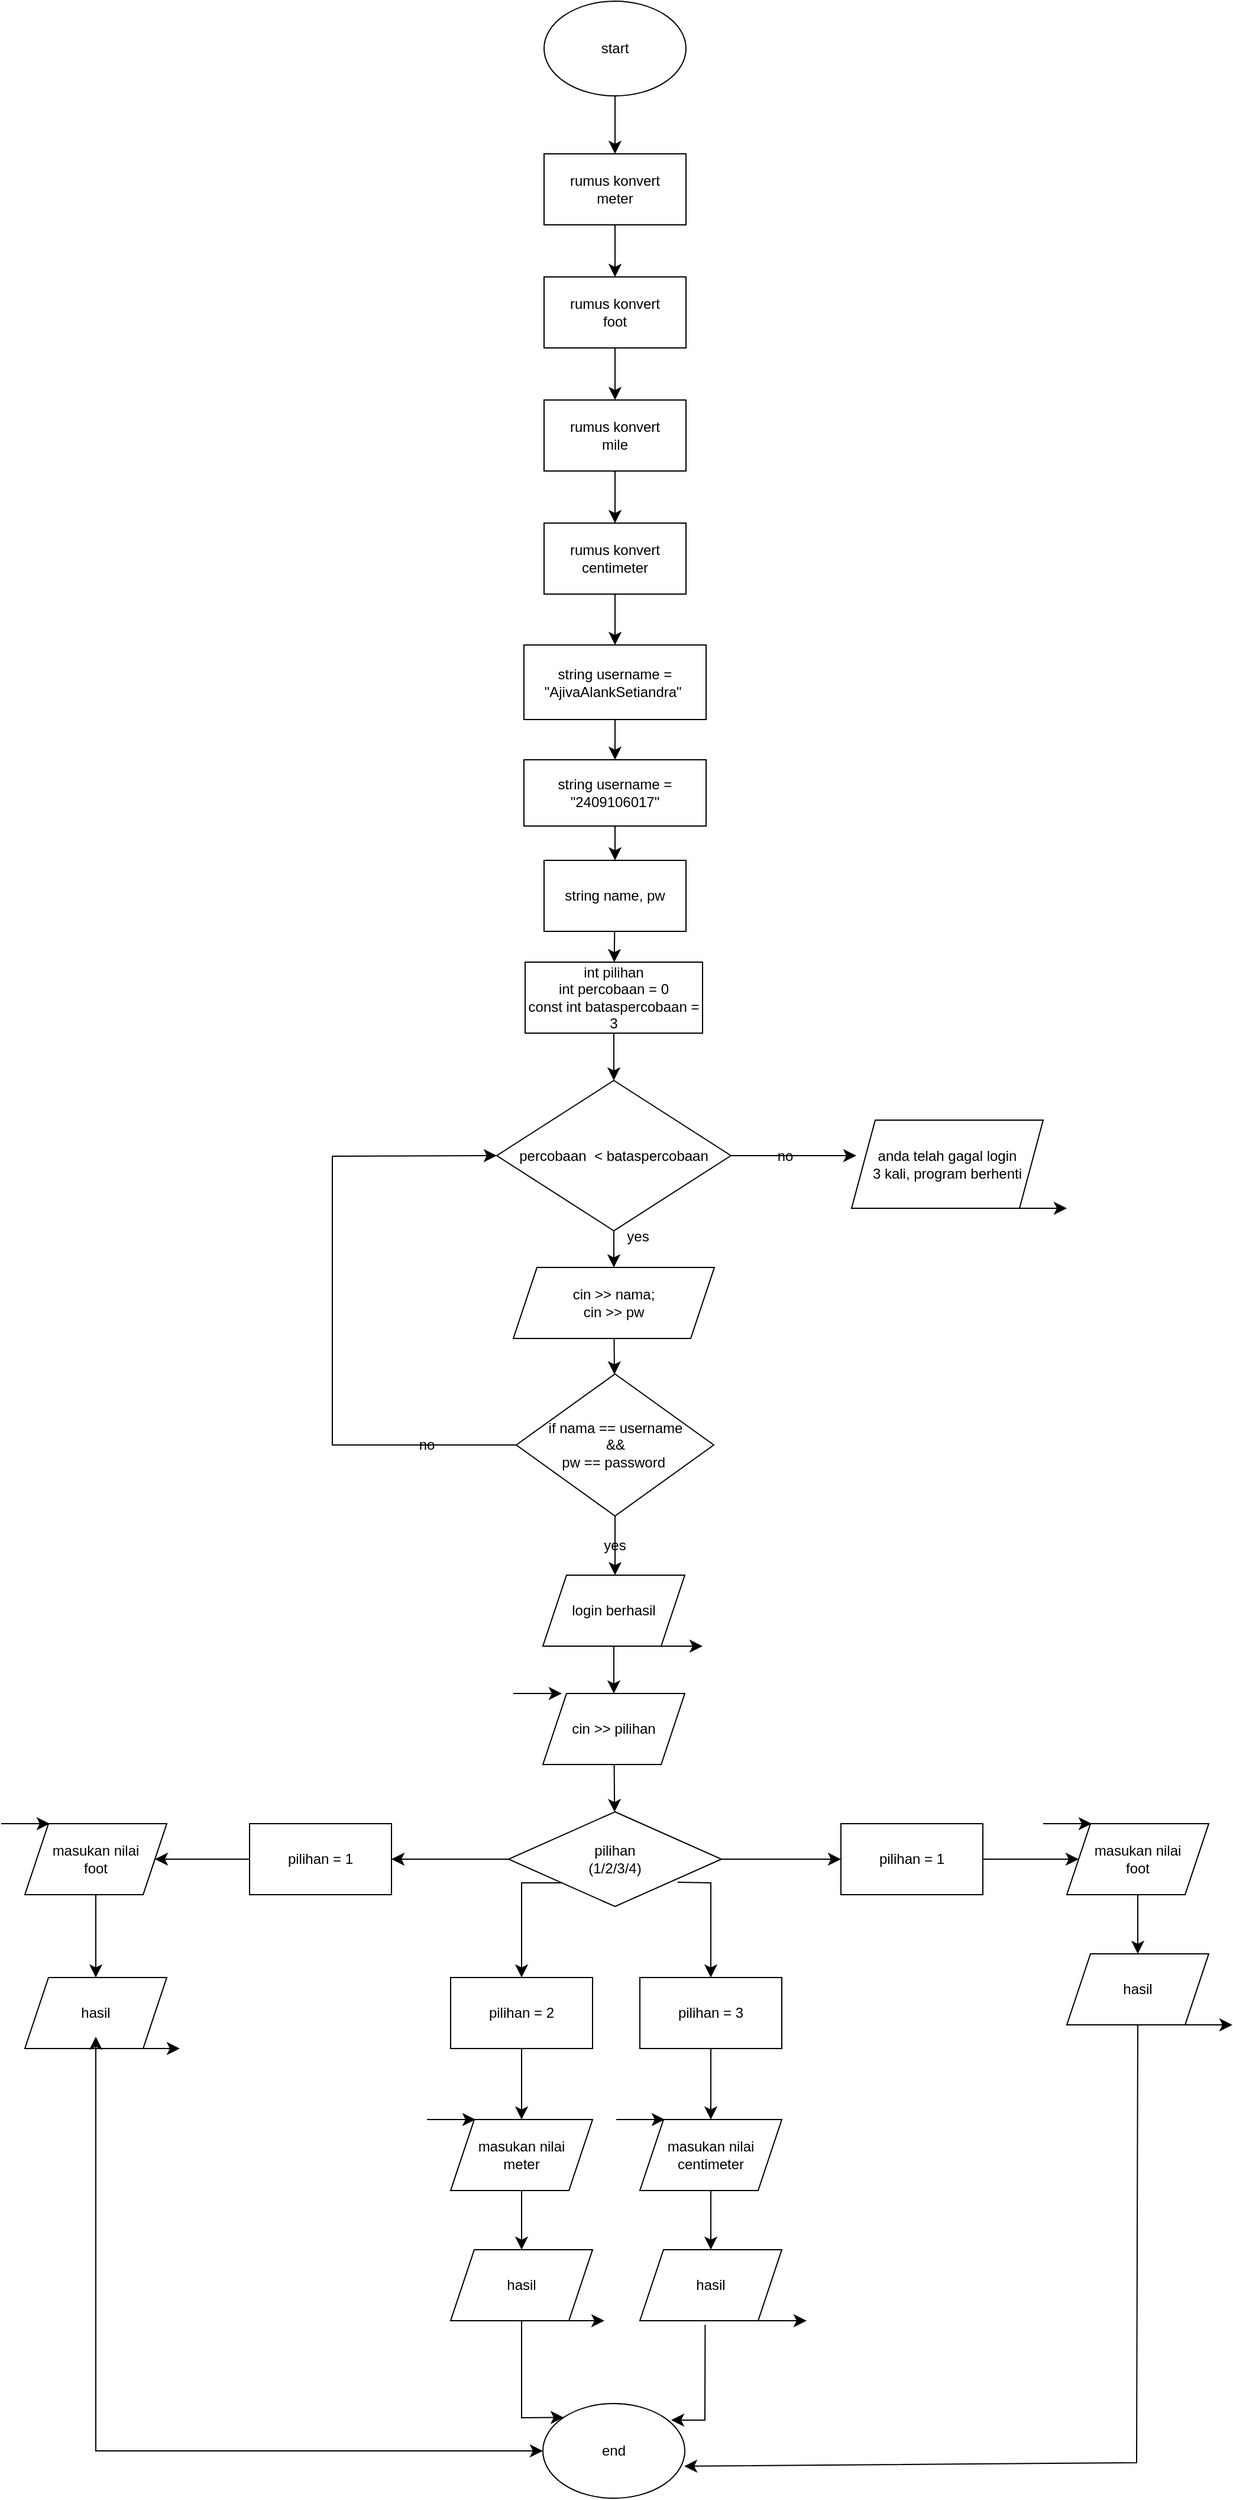 <mxfile version="26.1.0">
  <diagram id="DZQKMb358LWyOsux6AOm" name="Page-1">
    <mxGraphModel dx="1737" dy="753" grid="0" gridSize="10" guides="1" tooltips="1" connect="1" arrows="1" fold="1" page="0" pageScale="1" pageWidth="850" pageHeight="1100" math="0" shadow="0">
      <root>
        <mxCell id="0" />
        <mxCell id="1" parent="0" />
        <mxCell id="aEx_0A4JMDG5HL9hJ4v2-8" value="" style="edgeStyle=none;curved=1;rounded=0;orthogonalLoop=1;jettySize=auto;html=1;fontSize=12;startSize=8;endSize=8;" edge="1" parent="1" source="aEx_0A4JMDG5HL9hJ4v2-1" target="aEx_0A4JMDG5HL9hJ4v2-3">
          <mxGeometry relative="1" as="geometry" />
        </mxCell>
        <mxCell id="aEx_0A4JMDG5HL9hJ4v2-1" value="start" style="ellipse;whiteSpace=wrap;html=1;" vertex="1" parent="1">
          <mxGeometry x="139" y="140" width="120" height="80" as="geometry" />
        </mxCell>
        <mxCell id="aEx_0A4JMDG5HL9hJ4v2-15" value="" style="edgeStyle=none;curved=1;rounded=0;orthogonalLoop=1;jettySize=auto;html=1;fontSize=12;startSize=8;endSize=8;" edge="1" parent="1" source="aEx_0A4JMDG5HL9hJ4v2-2" target="aEx_0A4JMDG5HL9hJ4v2-13">
          <mxGeometry relative="1" as="geometry" />
        </mxCell>
        <mxCell id="aEx_0A4JMDG5HL9hJ4v2-2" value="rumus konvert&lt;div&gt;centimeter&lt;/div&gt;" style="rounded=0;whiteSpace=wrap;html=1;" vertex="1" parent="1">
          <mxGeometry x="139" y="581" width="120" height="60" as="geometry" />
        </mxCell>
        <mxCell id="aEx_0A4JMDG5HL9hJ4v2-10" value="" style="edgeStyle=none;curved=1;rounded=0;orthogonalLoop=1;jettySize=auto;html=1;fontSize=12;startSize=8;endSize=8;" edge="1" parent="1" source="aEx_0A4JMDG5HL9hJ4v2-3" target="aEx_0A4JMDG5HL9hJ4v2-4">
          <mxGeometry relative="1" as="geometry" />
        </mxCell>
        <mxCell id="aEx_0A4JMDG5HL9hJ4v2-3" value="rumus konvert&lt;div&gt;meter&lt;/div&gt;" style="rounded=0;whiteSpace=wrap;html=1;" vertex="1" parent="1">
          <mxGeometry x="139" y="269" width="120" height="60" as="geometry" />
        </mxCell>
        <mxCell id="aEx_0A4JMDG5HL9hJ4v2-11" value="" style="edgeStyle=none;curved=1;rounded=0;orthogonalLoop=1;jettySize=auto;html=1;fontSize=12;startSize=8;endSize=8;" edge="1" parent="1" source="aEx_0A4JMDG5HL9hJ4v2-4" target="aEx_0A4JMDG5HL9hJ4v2-5">
          <mxGeometry relative="1" as="geometry" />
        </mxCell>
        <mxCell id="aEx_0A4JMDG5HL9hJ4v2-4" value="rumus konvert&lt;div&gt;foot&lt;/div&gt;" style="rounded=0;whiteSpace=wrap;html=1;" vertex="1" parent="1">
          <mxGeometry x="139" y="373" width="120" height="60" as="geometry" />
        </mxCell>
        <mxCell id="aEx_0A4JMDG5HL9hJ4v2-12" value="" style="edgeStyle=none;curved=1;rounded=0;orthogonalLoop=1;jettySize=auto;html=1;fontSize=12;startSize=8;endSize=8;" edge="1" parent="1" source="aEx_0A4JMDG5HL9hJ4v2-5" target="aEx_0A4JMDG5HL9hJ4v2-2">
          <mxGeometry relative="1" as="geometry" />
        </mxCell>
        <mxCell id="aEx_0A4JMDG5HL9hJ4v2-5" value="rumus konvert&lt;div&gt;mile&lt;/div&gt;" style="rounded=0;whiteSpace=wrap;html=1;" vertex="1" parent="1">
          <mxGeometry x="139" y="477" width="120" height="60" as="geometry" />
        </mxCell>
        <mxCell id="aEx_0A4JMDG5HL9hJ4v2-16" value="" style="edgeStyle=none;curved=1;rounded=0;orthogonalLoop=1;jettySize=auto;html=1;fontSize=12;startSize=8;endSize=8;" edge="1" parent="1" source="aEx_0A4JMDG5HL9hJ4v2-13" target="aEx_0A4JMDG5HL9hJ4v2-14">
          <mxGeometry relative="1" as="geometry" />
        </mxCell>
        <mxCell id="aEx_0A4JMDG5HL9hJ4v2-13" value="string username =&lt;div&gt;&quot;AjivaAlankSetiandra&quot;&amp;nbsp;&lt;/div&gt;" style="rounded=0;whiteSpace=wrap;html=1;" vertex="1" parent="1">
          <mxGeometry x="122" y="684" width="154" height="63" as="geometry" />
        </mxCell>
        <mxCell id="aEx_0A4JMDG5HL9hJ4v2-14" value="string username =&lt;div&gt;&quot;2409106017&quot;&lt;/div&gt;" style="rounded=0;whiteSpace=wrap;html=1;" vertex="1" parent="1">
          <mxGeometry x="122" y="781" width="154" height="56" as="geometry" />
        </mxCell>
        <mxCell id="aEx_0A4JMDG5HL9hJ4v2-47" value="" style="edgeStyle=none;curved=1;rounded=0;orthogonalLoop=1;jettySize=auto;html=1;fontSize=12;startSize=8;endSize=8;" edge="1" parent="1" source="aEx_0A4JMDG5HL9hJ4v2-17">
          <mxGeometry relative="1" as="geometry">
            <mxPoint x="199" y="1470" as="targetPoint" />
          </mxGeometry>
        </mxCell>
        <mxCell id="aEx_0A4JMDG5HL9hJ4v2-17" value="if nama == username&lt;div&gt;&amp;amp;&amp;amp;&lt;/div&gt;&lt;div&gt;pw == password&amp;nbsp;&lt;/div&gt;" style="rhombus;whiteSpace=wrap;html=1;" vertex="1" parent="1">
          <mxGeometry x="115.5" y="1300" width="167" height="120" as="geometry" />
        </mxCell>
        <mxCell id="aEx_0A4JMDG5HL9hJ4v2-18" style="edgeStyle=none;curved=1;rounded=0;orthogonalLoop=1;jettySize=auto;html=1;exitX=0.5;exitY=1;exitDx=0;exitDy=0;fontSize=12;startSize=8;endSize=8;" edge="1" parent="1" source="aEx_0A4JMDG5HL9hJ4v2-13" target="aEx_0A4JMDG5HL9hJ4v2-13">
          <mxGeometry relative="1" as="geometry" />
        </mxCell>
        <mxCell id="aEx_0A4JMDG5HL9hJ4v2-22" value="" style="edgeStyle=none;curved=1;rounded=0;orthogonalLoop=1;jettySize=auto;html=1;fontSize=12;startSize=8;endSize=8;" edge="1" parent="1" source="aEx_0A4JMDG5HL9hJ4v2-19" target="aEx_0A4JMDG5HL9hJ4v2-20">
          <mxGeometry relative="1" as="geometry" />
        </mxCell>
        <mxCell id="aEx_0A4JMDG5HL9hJ4v2-19" value="string name, pw" style="rounded=0;whiteSpace=wrap;html=1;" vertex="1" parent="1">
          <mxGeometry x="139" y="866" width="120" height="60" as="geometry" />
        </mxCell>
        <mxCell id="aEx_0A4JMDG5HL9hJ4v2-27" value="" style="edgeStyle=none;curved=1;rounded=0;orthogonalLoop=1;jettySize=auto;html=1;fontSize=12;startSize=8;endSize=8;" edge="1" parent="1" source="aEx_0A4JMDG5HL9hJ4v2-20" target="aEx_0A4JMDG5HL9hJ4v2-26">
          <mxGeometry relative="1" as="geometry" />
        </mxCell>
        <mxCell id="aEx_0A4JMDG5HL9hJ4v2-20" value="int pilihan&lt;div&gt;int percobaan = 0&lt;/div&gt;&lt;div&gt;const int bataspercobaan = 3&lt;/div&gt;" style="rounded=0;whiteSpace=wrap;html=1;" vertex="1" parent="1">
          <mxGeometry x="123" y="952" width="150" height="60" as="geometry" />
        </mxCell>
        <mxCell id="aEx_0A4JMDG5HL9hJ4v2-25" value="" style="endArrow=classic;html=1;rounded=0;fontSize=12;startSize=8;endSize=8;curved=1;exitX=0.5;exitY=1;exitDx=0;exitDy=0;entryX=0.5;entryY=0;entryDx=0;entryDy=0;" edge="1" parent="1" source="aEx_0A4JMDG5HL9hJ4v2-14" target="aEx_0A4JMDG5HL9hJ4v2-19">
          <mxGeometry width="50" height="50" relative="1" as="geometry">
            <mxPoint x="61" y="922" as="sourcePoint" />
            <mxPoint x="111" y="872" as="targetPoint" />
          </mxGeometry>
        </mxCell>
        <mxCell id="aEx_0A4JMDG5HL9hJ4v2-36" value="" style="edgeStyle=none;curved=1;rounded=0;orthogonalLoop=1;jettySize=auto;html=1;fontSize=12;startSize=8;endSize=8;" edge="1" parent="1" source="aEx_0A4JMDG5HL9hJ4v2-26">
          <mxGeometry relative="1" as="geometry">
            <mxPoint x="403" y="1115.5" as="targetPoint" />
          </mxGeometry>
        </mxCell>
        <mxCell id="aEx_0A4JMDG5HL9hJ4v2-44" value="" style="edgeStyle=none;curved=1;rounded=0;orthogonalLoop=1;jettySize=auto;html=1;fontSize=12;startSize=8;endSize=8;" edge="1" parent="1" source="aEx_0A4JMDG5HL9hJ4v2-26" target="aEx_0A4JMDG5HL9hJ4v2-43">
          <mxGeometry relative="1" as="geometry" />
        </mxCell>
        <mxCell id="aEx_0A4JMDG5HL9hJ4v2-26" value="percobaan&amp;nbsp; &amp;lt; bataspercobaan" style="rhombus;whiteSpace=wrap;html=1;" vertex="1" parent="1">
          <mxGeometry x="99" y="1052" width="198" height="127" as="geometry" />
        </mxCell>
        <mxCell id="aEx_0A4JMDG5HL9hJ4v2-30" value="yes" style="text;html=1;align=center;verticalAlign=middle;whiteSpace=wrap;rounded=0;" vertex="1" parent="1">
          <mxGeometry x="190" y="1179" width="57" height="10" as="geometry" />
        </mxCell>
        <mxCell id="aEx_0A4JMDG5HL9hJ4v2-37" value="anda telah gagal login&lt;div&gt;3 kali, program berhenti&lt;/div&gt;" style="shape=parallelogram;perimeter=parallelogramPerimeter;whiteSpace=wrap;html=1;fixedSize=1;" vertex="1" parent="1">
          <mxGeometry x="399" y="1085.5" width="162" height="74.5" as="geometry" />
        </mxCell>
        <mxCell id="aEx_0A4JMDG5HL9hJ4v2-38" value="" style="endArrow=classic;html=1;rounded=0;fontSize=12;startSize=8;endSize=8;curved=1;" edge="1" parent="1">
          <mxGeometry width="50" height="50" relative="1" as="geometry">
            <mxPoint x="540" y="1160" as="sourcePoint" />
            <mxPoint x="581" y="1160" as="targetPoint" />
          </mxGeometry>
        </mxCell>
        <mxCell id="aEx_0A4JMDG5HL9hJ4v2-39" value="no" style="text;html=1;align=center;verticalAlign=middle;whiteSpace=wrap;rounded=0;" vertex="1" parent="1">
          <mxGeometry x="313" y="1100.5" width="60" height="30" as="geometry" />
        </mxCell>
        <mxCell id="aEx_0A4JMDG5HL9hJ4v2-40" value="" style="endArrow=classic;html=1;rounded=0;fontSize=12;startSize=8;endSize=8;curved=0;exitX=0;exitY=0.5;exitDx=0;exitDy=0;entryX=0;entryY=0.5;entryDx=0;entryDy=0;" edge="1" parent="1" source="aEx_0A4JMDG5HL9hJ4v2-17" target="aEx_0A4JMDG5HL9hJ4v2-26">
          <mxGeometry width="50" height="50" relative="1" as="geometry">
            <mxPoint x="106" y="1221" as="sourcePoint" />
            <mxPoint x="156" y="1171" as="targetPoint" />
            <Array as="points">
              <mxPoint x="-40" y="1360" />
              <mxPoint x="-40" y="1116" />
            </Array>
          </mxGeometry>
        </mxCell>
        <mxCell id="aEx_0A4JMDG5HL9hJ4v2-41" value="no" style="text;html=1;align=center;verticalAlign=middle;whiteSpace=wrap;rounded=0;" vertex="1" parent="1">
          <mxGeometry x="10" y="1345" width="60" height="30" as="geometry" />
        </mxCell>
        <mxCell id="aEx_0A4JMDG5HL9hJ4v2-45" value="" style="edgeStyle=none;curved=1;rounded=0;orthogonalLoop=1;jettySize=auto;html=1;fontSize=12;startSize=8;endSize=8;" edge="1" parent="1" source="aEx_0A4JMDG5HL9hJ4v2-43" target="aEx_0A4JMDG5HL9hJ4v2-17">
          <mxGeometry relative="1" as="geometry" />
        </mxCell>
        <mxCell id="aEx_0A4JMDG5HL9hJ4v2-43" value="cin &amp;gt;&amp;gt; nama;&lt;div&gt;cin &amp;gt;&amp;gt; pw&lt;/div&gt;" style="shape=parallelogram;perimeter=parallelogramPerimeter;whiteSpace=wrap;html=1;fixedSize=1;" vertex="1" parent="1">
          <mxGeometry x="113" y="1210" width="170" height="60" as="geometry" />
        </mxCell>
        <mxCell id="aEx_0A4JMDG5HL9hJ4v2-48" value="yes" style="text;html=1;align=center;verticalAlign=middle;whiteSpace=wrap;rounded=0;" vertex="1" parent="1">
          <mxGeometry x="169" y="1430" width="60" height="30" as="geometry" />
        </mxCell>
        <mxCell id="aEx_0A4JMDG5HL9hJ4v2-57" value="" style="edgeStyle=none;curved=1;rounded=0;orthogonalLoop=1;jettySize=auto;html=1;fontSize=12;startSize=8;endSize=8;" edge="1" parent="1" source="aEx_0A4JMDG5HL9hJ4v2-49" target="aEx_0A4JMDG5HL9hJ4v2-56">
          <mxGeometry relative="1" as="geometry" />
        </mxCell>
        <mxCell id="aEx_0A4JMDG5HL9hJ4v2-49" value="login berhasil" style="shape=parallelogram;perimeter=parallelogramPerimeter;whiteSpace=wrap;html=1;fixedSize=1;" vertex="1" parent="1">
          <mxGeometry x="138" y="1470" width="120" height="60" as="geometry" />
        </mxCell>
        <mxCell id="aEx_0A4JMDG5HL9hJ4v2-50" value="" style="endArrow=classic;html=1;rounded=0;fontSize=12;startSize=8;endSize=8;curved=1;" edge="1" parent="1">
          <mxGeometry width="50" height="50" relative="1" as="geometry">
            <mxPoint x="232" y="1530" as="sourcePoint" />
            <mxPoint x="273" y="1530" as="targetPoint" />
          </mxGeometry>
        </mxCell>
        <mxCell id="aEx_0A4JMDG5HL9hJ4v2-62" value="" style="edgeStyle=none;curved=1;rounded=0;orthogonalLoop=1;jettySize=auto;html=1;fontSize=12;startSize=8;endSize=8;" edge="1" parent="1" source="aEx_0A4JMDG5HL9hJ4v2-51" target="aEx_0A4JMDG5HL9hJ4v2-61">
          <mxGeometry relative="1" as="geometry" />
        </mxCell>
        <mxCell id="aEx_0A4JMDG5HL9hJ4v2-86" value="" style="edgeStyle=none;curved=1;rounded=0;orthogonalLoop=1;jettySize=auto;html=1;fontSize=12;startSize=8;endSize=8;" edge="1" parent="1" source="aEx_0A4JMDG5HL9hJ4v2-51" target="aEx_0A4JMDG5HL9hJ4v2-85">
          <mxGeometry relative="1" as="geometry" />
        </mxCell>
        <mxCell id="aEx_0A4JMDG5HL9hJ4v2-51" value="pilihan&lt;div&gt;(1/2/3/4)&lt;/div&gt;" style="rhombus;whiteSpace=wrap;html=1;" vertex="1" parent="1">
          <mxGeometry x="109" y="1670" width="180" height="80" as="geometry" />
        </mxCell>
        <mxCell id="aEx_0A4JMDG5HL9hJ4v2-59" value="" style="edgeStyle=none;curved=1;rounded=0;orthogonalLoop=1;jettySize=auto;html=1;fontSize=12;startSize=8;endSize=8;" edge="1" parent="1" source="aEx_0A4JMDG5HL9hJ4v2-56" target="aEx_0A4JMDG5HL9hJ4v2-51">
          <mxGeometry relative="1" as="geometry" />
        </mxCell>
        <mxCell id="aEx_0A4JMDG5HL9hJ4v2-56" value="cin &amp;gt;&amp;gt; pilihan" style="shape=parallelogram;perimeter=parallelogramPerimeter;whiteSpace=wrap;html=1;fixedSize=1;" vertex="1" parent="1">
          <mxGeometry x="138" y="1570" width="120" height="60" as="geometry" />
        </mxCell>
        <mxCell id="aEx_0A4JMDG5HL9hJ4v2-58" value="" style="endArrow=classic;html=1;rounded=0;fontSize=12;startSize=8;endSize=8;curved=1;" edge="1" parent="1">
          <mxGeometry width="50" height="50" relative="1" as="geometry">
            <mxPoint x="113" y="1570" as="sourcePoint" />
            <mxPoint x="154" y="1570" as="targetPoint" />
          </mxGeometry>
        </mxCell>
        <mxCell id="aEx_0A4JMDG5HL9hJ4v2-65" value="" style="edgeStyle=none;curved=1;rounded=0;orthogonalLoop=1;jettySize=auto;html=1;fontSize=12;startSize=8;endSize=8;" edge="1" parent="1" source="aEx_0A4JMDG5HL9hJ4v2-61" target="aEx_0A4JMDG5HL9hJ4v2-63">
          <mxGeometry relative="1" as="geometry" />
        </mxCell>
        <mxCell id="aEx_0A4JMDG5HL9hJ4v2-61" value="pilihan = 1" style="rounded=0;whiteSpace=wrap;html=1;" vertex="1" parent="1">
          <mxGeometry x="-110" y="1680" width="120" height="60" as="geometry" />
        </mxCell>
        <mxCell id="aEx_0A4JMDG5HL9hJ4v2-67" value="" style="edgeStyle=none;curved=1;rounded=0;orthogonalLoop=1;jettySize=auto;html=1;fontSize=12;startSize=8;endSize=8;" edge="1" parent="1" source="aEx_0A4JMDG5HL9hJ4v2-63" target="aEx_0A4JMDG5HL9hJ4v2-66">
          <mxGeometry relative="1" as="geometry" />
        </mxCell>
        <mxCell id="aEx_0A4JMDG5HL9hJ4v2-63" value="masukan nilai&lt;div&gt;foot&lt;/div&gt;" style="shape=parallelogram;perimeter=parallelogramPerimeter;whiteSpace=wrap;html=1;fixedSize=1;" vertex="1" parent="1">
          <mxGeometry x="-300" y="1680" width="120" height="60" as="geometry" />
        </mxCell>
        <mxCell id="aEx_0A4JMDG5HL9hJ4v2-64" value="" style="endArrow=classic;html=1;rounded=0;fontSize=12;startSize=8;endSize=8;curved=1;" edge="1" parent="1">
          <mxGeometry width="50" height="50" relative="1" as="geometry">
            <mxPoint x="-320" y="1680" as="sourcePoint" />
            <mxPoint x="-279" y="1680" as="targetPoint" />
          </mxGeometry>
        </mxCell>
        <mxCell id="aEx_0A4JMDG5HL9hJ4v2-66" value="hasil" style="shape=parallelogram;perimeter=parallelogramPerimeter;whiteSpace=wrap;html=1;fixedSize=1;" vertex="1" parent="1">
          <mxGeometry x="-300" y="1810" width="120" height="60" as="geometry" />
        </mxCell>
        <mxCell id="aEx_0A4JMDG5HL9hJ4v2-68" value="" style="endArrow=classic;html=1;rounded=0;fontSize=12;startSize=8;endSize=8;curved=1;" edge="1" parent="1">
          <mxGeometry width="50" height="50" relative="1" as="geometry">
            <mxPoint x="-210" y="1870" as="sourcePoint" />
            <mxPoint x="-169" y="1870" as="targetPoint" />
          </mxGeometry>
        </mxCell>
        <mxCell id="aEx_0A4JMDG5HL9hJ4v2-73" value="" style="edgeStyle=none;curved=1;rounded=0;orthogonalLoop=1;jettySize=auto;html=1;fontSize=12;startSize=8;endSize=8;" edge="1" parent="1" source="aEx_0A4JMDG5HL9hJ4v2-69" target="aEx_0A4JMDG5HL9hJ4v2-71">
          <mxGeometry relative="1" as="geometry" />
        </mxCell>
        <mxCell id="aEx_0A4JMDG5HL9hJ4v2-69" value="pilihan = 2" style="rounded=0;whiteSpace=wrap;html=1;" vertex="1" parent="1">
          <mxGeometry x="60" y="1810" width="120" height="60" as="geometry" />
        </mxCell>
        <mxCell id="aEx_0A4JMDG5HL9hJ4v2-70" value="" style="endArrow=classic;html=1;rounded=0;fontSize=12;startSize=8;endSize=8;curved=0;entryX=0.5;entryY=0;entryDx=0;entryDy=0;exitX=0;exitY=1;exitDx=0;exitDy=0;" edge="1" parent="1" source="aEx_0A4JMDG5HL9hJ4v2-51" target="aEx_0A4JMDG5HL9hJ4v2-69">
          <mxGeometry width="50" height="50" relative="1" as="geometry">
            <mxPoint x="-30" y="1740" as="sourcePoint" />
            <mxPoint x="20" y="1690" as="targetPoint" />
            <Array as="points">
              <mxPoint x="120" y="1730" />
            </Array>
          </mxGeometry>
        </mxCell>
        <mxCell id="aEx_0A4JMDG5HL9hJ4v2-83" value="" style="edgeStyle=none;curved=1;rounded=0;orthogonalLoop=1;jettySize=auto;html=1;fontSize=12;startSize=8;endSize=8;" edge="1" parent="1" source="aEx_0A4JMDG5HL9hJ4v2-71" target="aEx_0A4JMDG5HL9hJ4v2-79">
          <mxGeometry relative="1" as="geometry" />
        </mxCell>
        <mxCell id="aEx_0A4JMDG5HL9hJ4v2-71" value="masukan nilai&lt;div&gt;meter&lt;/div&gt;" style="shape=parallelogram;perimeter=parallelogramPerimeter;whiteSpace=wrap;html=1;fixedSize=1;" vertex="1" parent="1">
          <mxGeometry x="60" y="1930" width="120" height="60" as="geometry" />
        </mxCell>
        <mxCell id="aEx_0A4JMDG5HL9hJ4v2-72" value="" style="endArrow=classic;html=1;rounded=0;fontSize=12;startSize=8;endSize=8;curved=1;" edge="1" parent="1">
          <mxGeometry width="50" height="50" relative="1" as="geometry">
            <mxPoint x="40" y="1930" as="sourcePoint" />
            <mxPoint x="81" y="1930" as="targetPoint" />
          </mxGeometry>
        </mxCell>
        <mxCell id="aEx_0A4JMDG5HL9hJ4v2-74" value="" style="edgeStyle=none;curved=1;rounded=0;orthogonalLoop=1;jettySize=auto;html=1;fontSize=12;startSize=8;endSize=8;" edge="1" parent="1" source="aEx_0A4JMDG5HL9hJ4v2-75" target="aEx_0A4JMDG5HL9hJ4v2-76">
          <mxGeometry relative="1" as="geometry" />
        </mxCell>
        <mxCell id="aEx_0A4JMDG5HL9hJ4v2-75" value="pilihan = 3" style="rounded=0;whiteSpace=wrap;html=1;" vertex="1" parent="1">
          <mxGeometry x="220" y="1810" width="120" height="60" as="geometry" />
        </mxCell>
        <mxCell id="aEx_0A4JMDG5HL9hJ4v2-84" value="" style="edgeStyle=none;curved=1;rounded=0;orthogonalLoop=1;jettySize=auto;html=1;fontSize=12;startSize=8;endSize=8;" edge="1" parent="1" source="aEx_0A4JMDG5HL9hJ4v2-76" target="aEx_0A4JMDG5HL9hJ4v2-81">
          <mxGeometry relative="1" as="geometry" />
        </mxCell>
        <mxCell id="aEx_0A4JMDG5HL9hJ4v2-76" value="masukan nilai&lt;div&gt;centimeter&lt;/div&gt;" style="shape=parallelogram;perimeter=parallelogramPerimeter;whiteSpace=wrap;html=1;fixedSize=1;" vertex="1" parent="1">
          <mxGeometry x="220" y="1930" width="120" height="60" as="geometry" />
        </mxCell>
        <mxCell id="aEx_0A4JMDG5HL9hJ4v2-77" value="" style="endArrow=classic;html=1;rounded=0;fontSize=12;startSize=8;endSize=8;curved=1;" edge="1" parent="1">
          <mxGeometry width="50" height="50" relative="1" as="geometry">
            <mxPoint x="200" y="1930" as="sourcePoint" />
            <mxPoint x="241" y="1930" as="targetPoint" />
          </mxGeometry>
        </mxCell>
        <mxCell id="aEx_0A4JMDG5HL9hJ4v2-78" value="" style="endArrow=classic;html=1;rounded=0;fontSize=12;startSize=8;endSize=8;curved=0;entryX=0.5;entryY=0;entryDx=0;entryDy=0;exitX=0.794;exitY=0.744;exitDx=0;exitDy=0;exitPerimeter=0;" edge="1" parent="1" source="aEx_0A4JMDG5HL9hJ4v2-51" target="aEx_0A4JMDG5HL9hJ4v2-75">
          <mxGeometry width="50" height="50" relative="1" as="geometry">
            <mxPoint x="100" y="1920" as="sourcePoint" />
            <mxPoint x="150" y="1870" as="targetPoint" />
            <Array as="points">
              <mxPoint x="280" y="1730" />
            </Array>
          </mxGeometry>
        </mxCell>
        <mxCell id="aEx_0A4JMDG5HL9hJ4v2-79" value="hasil" style="shape=parallelogram;perimeter=parallelogramPerimeter;whiteSpace=wrap;html=1;fixedSize=1;" vertex="1" parent="1">
          <mxGeometry x="60" y="2040" width="120" height="60" as="geometry" />
        </mxCell>
        <mxCell id="aEx_0A4JMDG5HL9hJ4v2-80" value="" style="endArrow=classic;html=1;rounded=0;fontSize=12;startSize=8;endSize=8;curved=1;" edge="1" parent="1">
          <mxGeometry width="50" height="50" relative="1" as="geometry">
            <mxPoint x="149" y="2100" as="sourcePoint" />
            <mxPoint x="190" y="2100" as="targetPoint" />
          </mxGeometry>
        </mxCell>
        <mxCell id="aEx_0A4JMDG5HL9hJ4v2-81" value="hasil" style="shape=parallelogram;perimeter=parallelogramPerimeter;whiteSpace=wrap;html=1;fixedSize=1;" vertex="1" parent="1">
          <mxGeometry x="220" y="2040" width="120" height="60" as="geometry" />
        </mxCell>
        <mxCell id="aEx_0A4JMDG5HL9hJ4v2-82" value="" style="endArrow=classic;html=1;rounded=0;fontSize=12;startSize=8;endSize=8;curved=1;" edge="1" parent="1">
          <mxGeometry width="50" height="50" relative="1" as="geometry">
            <mxPoint x="320" y="2100" as="sourcePoint" />
            <mxPoint x="361" y="2100" as="targetPoint" />
          </mxGeometry>
        </mxCell>
        <mxCell id="aEx_0A4JMDG5HL9hJ4v2-89" value="" style="edgeStyle=none;curved=1;rounded=0;orthogonalLoop=1;jettySize=auto;html=1;fontSize=12;startSize=8;endSize=8;" edge="1" parent="1" source="aEx_0A4JMDG5HL9hJ4v2-85" target="aEx_0A4JMDG5HL9hJ4v2-87">
          <mxGeometry relative="1" as="geometry" />
        </mxCell>
        <mxCell id="aEx_0A4JMDG5HL9hJ4v2-85" value="pilihan = 1" style="rounded=0;whiteSpace=wrap;html=1;" vertex="1" parent="1">
          <mxGeometry x="390" y="1680" width="120" height="60" as="geometry" />
        </mxCell>
        <mxCell id="aEx_0A4JMDG5HL9hJ4v2-92" value="" style="edgeStyle=none;curved=1;rounded=0;orthogonalLoop=1;jettySize=auto;html=1;fontSize=12;startSize=8;endSize=8;" edge="1" parent="1" source="aEx_0A4JMDG5HL9hJ4v2-87" target="aEx_0A4JMDG5HL9hJ4v2-90">
          <mxGeometry relative="1" as="geometry" />
        </mxCell>
        <mxCell id="aEx_0A4JMDG5HL9hJ4v2-87" value="masukan nilai&lt;div&gt;foot&lt;/div&gt;" style="shape=parallelogram;perimeter=parallelogramPerimeter;whiteSpace=wrap;html=1;fixedSize=1;" vertex="1" parent="1">
          <mxGeometry x="581" y="1680" width="120" height="60" as="geometry" />
        </mxCell>
        <mxCell id="aEx_0A4JMDG5HL9hJ4v2-88" value="" style="endArrow=classic;html=1;rounded=0;fontSize=12;startSize=8;endSize=8;curved=1;" edge="1" parent="1">
          <mxGeometry width="50" height="50" relative="1" as="geometry">
            <mxPoint x="561" y="1680" as="sourcePoint" />
            <mxPoint x="602" y="1680" as="targetPoint" />
          </mxGeometry>
        </mxCell>
        <mxCell id="aEx_0A4JMDG5HL9hJ4v2-90" value="hasil" style="shape=parallelogram;perimeter=parallelogramPerimeter;whiteSpace=wrap;html=1;fixedSize=1;" vertex="1" parent="1">
          <mxGeometry x="581" y="1790" width="120" height="60" as="geometry" />
        </mxCell>
        <mxCell id="aEx_0A4JMDG5HL9hJ4v2-91" value="" style="endArrow=classic;html=1;rounded=0;fontSize=12;startSize=8;endSize=8;curved=1;" edge="1" parent="1">
          <mxGeometry width="50" height="50" relative="1" as="geometry">
            <mxPoint x="680" y="1850" as="sourcePoint" />
            <mxPoint x="721" y="1850" as="targetPoint" />
          </mxGeometry>
        </mxCell>
        <mxCell id="aEx_0A4JMDG5HL9hJ4v2-93" value="end" style="ellipse;whiteSpace=wrap;html=1;" vertex="1" parent="1">
          <mxGeometry x="138" y="2170" width="120" height="80" as="geometry" />
        </mxCell>
        <mxCell id="aEx_0A4JMDG5HL9hJ4v2-94" style="edgeStyle=none;curved=1;rounded=0;orthogonalLoop=1;jettySize=auto;html=1;exitX=0.5;exitY=1;exitDx=0;exitDy=0;entryX=0.5;entryY=0.833;entryDx=0;entryDy=0;entryPerimeter=0;fontSize=12;startSize=8;endSize=8;" edge="1" parent="1" source="aEx_0A4JMDG5HL9hJ4v2-66" target="aEx_0A4JMDG5HL9hJ4v2-66">
          <mxGeometry relative="1" as="geometry" />
        </mxCell>
        <mxCell id="aEx_0A4JMDG5HL9hJ4v2-95" value="" style="endArrow=classic;html=1;rounded=0;fontSize=12;startSize=8;endSize=8;curved=0;exitX=0.5;exitY=1;exitDx=0;exitDy=0;entryX=0;entryY=0.5;entryDx=0;entryDy=0;" edge="1" parent="1" source="aEx_0A4JMDG5HL9hJ4v2-66" target="aEx_0A4JMDG5HL9hJ4v2-93">
          <mxGeometry width="50" height="50" relative="1" as="geometry">
            <mxPoint x="120" y="2170" as="sourcePoint" />
            <mxPoint x="170" y="2120" as="targetPoint" />
            <Array as="points">
              <mxPoint x="-240" y="2210" />
            </Array>
          </mxGeometry>
        </mxCell>
        <mxCell id="aEx_0A4JMDG5HL9hJ4v2-96" value="" style="endArrow=classic;html=1;rounded=0;fontSize=12;startSize=8;endSize=8;curved=0;exitX=0.5;exitY=1;exitDx=0;exitDy=0;entryX=0;entryY=0;entryDx=0;entryDy=0;" edge="1" parent="1" source="aEx_0A4JMDG5HL9hJ4v2-79" target="aEx_0A4JMDG5HL9hJ4v2-93">
          <mxGeometry width="50" height="50" relative="1" as="geometry">
            <mxPoint x="200" y="2180" as="sourcePoint" />
            <mxPoint x="170" y="2170" as="targetPoint" />
            <Array as="points">
              <mxPoint x="120" y="2182" />
            </Array>
          </mxGeometry>
        </mxCell>
        <mxCell id="aEx_0A4JMDG5HL9hJ4v2-97" value="" style="endArrow=classic;html=1;rounded=0;fontSize=12;startSize=8;endSize=8;curved=0;exitX=0.46;exitY=1.058;exitDx=0;exitDy=0;exitPerimeter=0;entryX=0.904;entryY=0.175;entryDx=0;entryDy=0;entryPerimeter=0;" edge="1" parent="1" source="aEx_0A4JMDG5HL9hJ4v2-81" target="aEx_0A4JMDG5HL9hJ4v2-93">
          <mxGeometry width="50" height="50" relative="1" as="geometry">
            <mxPoint x="170" y="2190" as="sourcePoint" />
            <mxPoint x="220" y="2140" as="targetPoint" />
            <Array as="points">
              <mxPoint x="275" y="2184" />
            </Array>
          </mxGeometry>
        </mxCell>
        <mxCell id="aEx_0A4JMDG5HL9hJ4v2-98" value="" style="endArrow=classic;html=1;rounded=0;fontSize=12;startSize=8;endSize=8;curved=0;entryX=0.996;entryY=0.662;entryDx=0;entryDy=0;entryPerimeter=0;exitX=0.5;exitY=1;exitDx=0;exitDy=0;" edge="1" parent="1" source="aEx_0A4JMDG5HL9hJ4v2-90" target="aEx_0A4JMDG5HL9hJ4v2-93">
          <mxGeometry width="50" height="50" relative="1" as="geometry">
            <mxPoint x="310" y="2120" as="sourcePoint" />
            <mxPoint x="360" y="2070" as="targetPoint" />
            <Array as="points">
              <mxPoint x="640" y="2220" />
            </Array>
          </mxGeometry>
        </mxCell>
      </root>
    </mxGraphModel>
  </diagram>
</mxfile>
